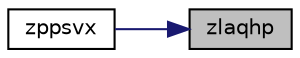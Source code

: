 digraph "zlaqhp"
{
 // LATEX_PDF_SIZE
  edge [fontname="Helvetica",fontsize="10",labelfontname="Helvetica",labelfontsize="10"];
  node [fontname="Helvetica",fontsize="10",shape=record];
  rankdir="RL";
  Node1 [label="zlaqhp",height=0.2,width=0.4,color="black", fillcolor="grey75", style="filled", fontcolor="black",tooltip="ZLAQHP scales a Hermitian matrix stored in packed form."];
  Node1 -> Node2 [dir="back",color="midnightblue",fontsize="10",style="solid",fontname="Helvetica"];
  Node2 [label="zppsvx",height=0.2,width=0.4,color="black", fillcolor="white", style="filled",URL="$zppsvx_8f.html#ad4d497220a3966ba4c62c981df049b94",tooltip="ZPPSVX computes the solution to system of linear equations A * X = B for OTHER matrices"];
}
